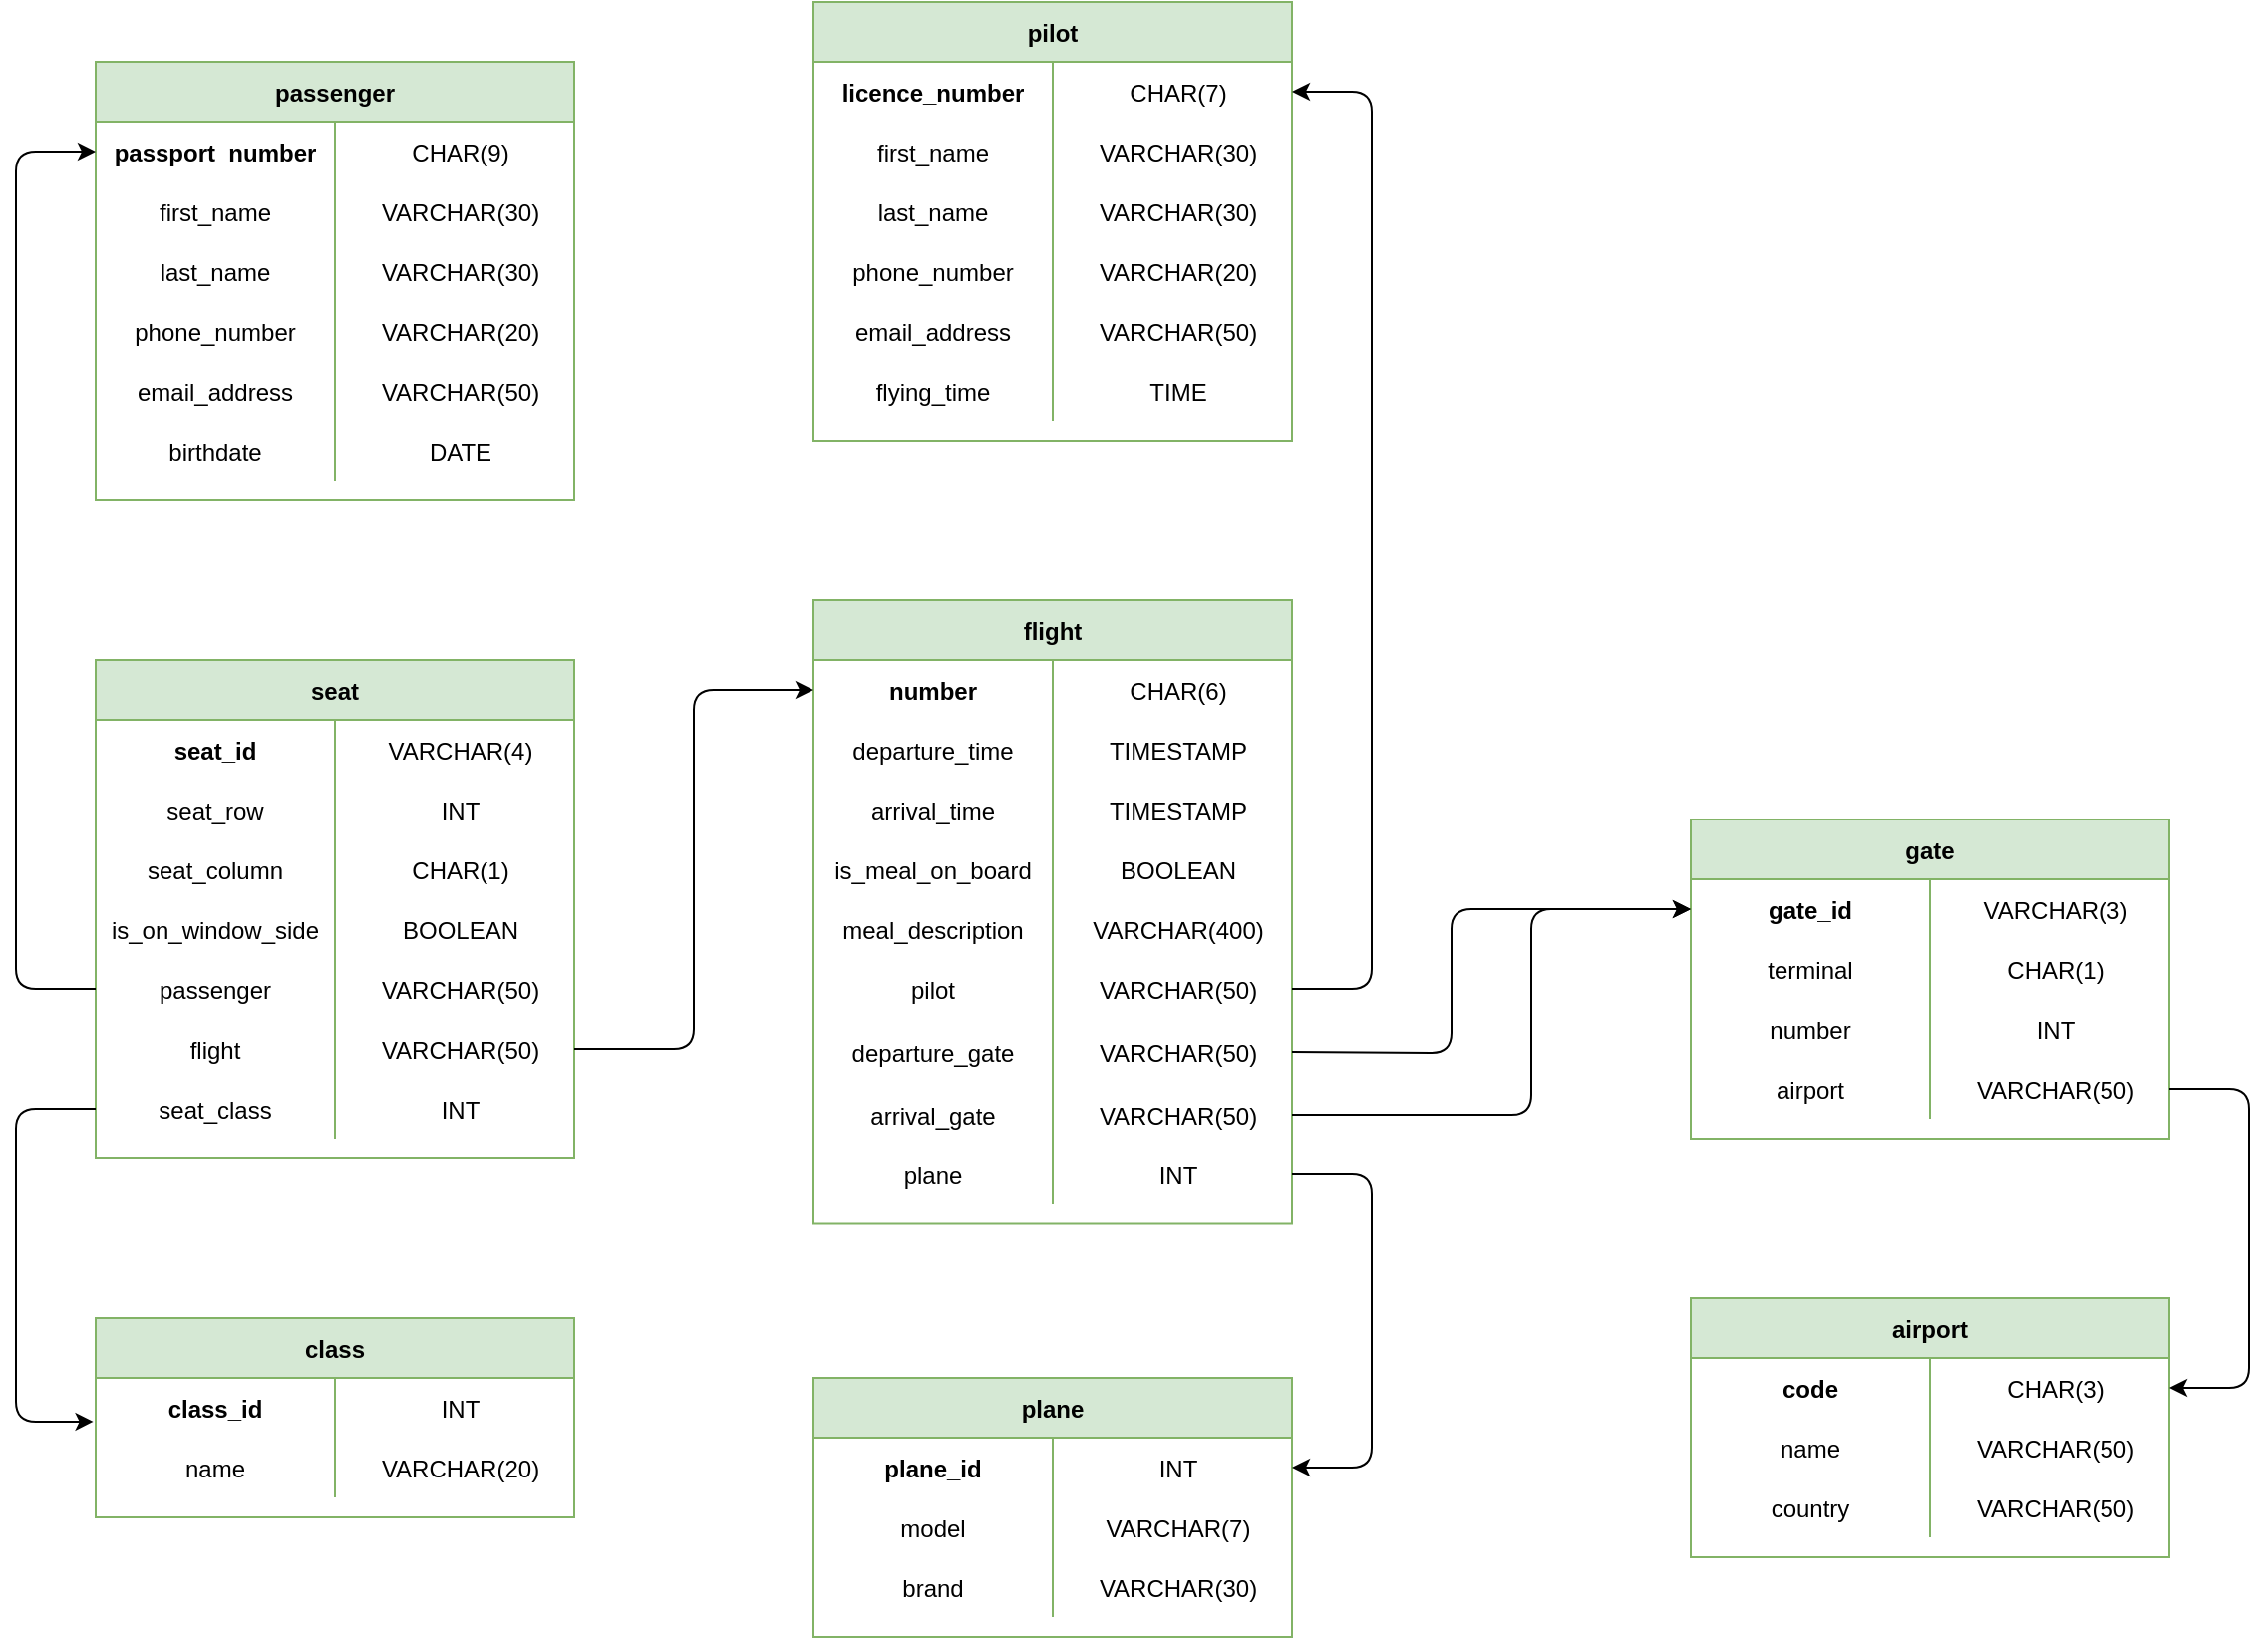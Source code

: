 <mxfile version="14.5.1" type="device"><diagram id="QAXBYkKedj2lpTIy9kNh" name="Page-1"><mxGraphModel dx="1826" dy="1305" grid="1" gridSize="10" guides="1" tooltips="1" connect="1" arrows="1" fold="1" page="0" pageScale="1" pageWidth="827" pageHeight="1169" math="0" shadow="0"><root><mxCell id="0"/><mxCell id="1" parent="0"/><mxCell id="Ek4FXAFWOjy2_xV1igV_-2" value="flight" style="shape=table;startSize=30;container=1;collapsible=1;childLayout=tableLayout;fixedRows=1;rowLines=0;fontStyle=1;align=center;resizeLast=1;fillColor=#d5e8d4;strokeColor=#82b366;" parent="1" vertex="1"><mxGeometry x="200" y="130" width="240" height="312.75" as="geometry"/></mxCell><mxCell id="Ek4FXAFWOjy2_xV1igV_-3" value="" style="shape=partialRectangle;collapsible=0;dropTarget=0;pointerEvents=0;fillColor=none;top=0;left=0;bottom=0;right=0;points=[[0,0.5],[1,0.5]];portConstraint=eastwest;align=center;" parent="Ek4FXAFWOjy2_xV1igV_-2" vertex="1"><mxGeometry y="30" width="240" height="30" as="geometry"/></mxCell><mxCell id="Ek4FXAFWOjy2_xV1igV_-4" value="number" style="shape=partialRectangle;connectable=0;fillColor=none;top=0;left=0;bottom=0;right=0;fontStyle=1;overflow=hidden;align=center;" parent="Ek4FXAFWOjy2_xV1igV_-3" vertex="1"><mxGeometry width="120" height="30" as="geometry"/></mxCell><mxCell id="Ek4FXAFWOjy2_xV1igV_-5" value="CHAR(6)" style="shape=partialRectangle;connectable=0;fillColor=none;top=0;left=0;bottom=0;right=0;align=center;spacingLeft=6;fontStyle=0;overflow=hidden;" parent="Ek4FXAFWOjy2_xV1igV_-3" vertex="1"><mxGeometry x="120" width="120" height="30" as="geometry"/></mxCell><mxCell id="Ek4FXAFWOjy2_xV1igV_-31" value="" style="shape=partialRectangle;collapsible=0;dropTarget=0;pointerEvents=0;fillColor=none;top=0;left=0;bottom=0;right=0;points=[[0,0.5],[1,0.5]];portConstraint=eastwest;align=center;" parent="Ek4FXAFWOjy2_xV1igV_-2" vertex="1"><mxGeometry y="60" width="240" height="30" as="geometry"/></mxCell><mxCell id="Ek4FXAFWOjy2_xV1igV_-32" value="departure_time" style="shape=partialRectangle;connectable=0;fillColor=none;top=0;left=0;bottom=0;right=0;fontStyle=0;overflow=hidden;align=center;" parent="Ek4FXAFWOjy2_xV1igV_-31" vertex="1"><mxGeometry width="120" height="30" as="geometry"/></mxCell><mxCell id="Ek4FXAFWOjy2_xV1igV_-33" value="TIMESTAMP" style="shape=partialRectangle;connectable=0;fillColor=none;top=0;left=0;bottom=0;right=0;align=center;spacingLeft=6;fontStyle=0;overflow=hidden;" parent="Ek4FXAFWOjy2_xV1igV_-31" vertex="1"><mxGeometry x="120" width="120" height="30" as="geometry"/></mxCell><mxCell id="Ek4FXAFWOjy2_xV1igV_-28" value="" style="shape=partialRectangle;collapsible=0;dropTarget=0;pointerEvents=0;fillColor=none;top=0;left=0;bottom=0;right=0;points=[[0,0.5],[1,0.5]];portConstraint=eastwest;align=center;" parent="Ek4FXAFWOjy2_xV1igV_-2" vertex="1"><mxGeometry y="90" width="240" height="30" as="geometry"/></mxCell><mxCell id="Ek4FXAFWOjy2_xV1igV_-29" value="arrival_time" style="shape=partialRectangle;connectable=0;fillColor=none;top=0;left=0;bottom=0;right=0;fontStyle=0;overflow=hidden;align=center;" parent="Ek4FXAFWOjy2_xV1igV_-28" vertex="1"><mxGeometry width="120" height="30" as="geometry"/></mxCell><mxCell id="Ek4FXAFWOjy2_xV1igV_-30" value="TIMESTAMP" style="shape=partialRectangle;connectable=0;fillColor=none;top=0;left=0;bottom=0;right=0;align=center;spacingLeft=6;fontStyle=0;overflow=hidden;" parent="Ek4FXAFWOjy2_xV1igV_-28" vertex="1"><mxGeometry x="120" width="120" height="30" as="geometry"/></mxCell><mxCell id="Ek4FXAFWOjy2_xV1igV_-34" value="" style="shape=partialRectangle;collapsible=0;dropTarget=0;pointerEvents=0;fillColor=none;top=0;left=0;bottom=0;right=0;points=[[0,0.5],[1,0.5]];portConstraint=eastwest;align=center;" parent="Ek4FXAFWOjy2_xV1igV_-2" vertex="1"><mxGeometry y="120" width="240" height="30" as="geometry"/></mxCell><mxCell id="Ek4FXAFWOjy2_xV1igV_-35" value="is_meal_on_board" style="shape=partialRectangle;connectable=0;fillColor=none;top=0;left=0;bottom=0;right=0;fontStyle=0;overflow=hidden;align=center;" parent="Ek4FXAFWOjy2_xV1igV_-34" vertex="1"><mxGeometry width="120" height="30" as="geometry"/></mxCell><mxCell id="Ek4FXAFWOjy2_xV1igV_-36" value="BOOLEAN" style="shape=partialRectangle;connectable=0;fillColor=none;top=0;left=0;bottom=0;right=0;align=center;spacingLeft=6;fontStyle=0;overflow=hidden;" parent="Ek4FXAFWOjy2_xV1igV_-34" vertex="1"><mxGeometry x="120" width="120" height="30" as="geometry"/></mxCell><mxCell id="Ek4FXAFWOjy2_xV1igV_-37" value="" style="shape=partialRectangle;collapsible=0;dropTarget=0;pointerEvents=0;fillColor=none;top=0;left=0;bottom=0;right=0;points=[[0,0.5],[1,0.5]];portConstraint=eastwest;align=center;" parent="Ek4FXAFWOjy2_xV1igV_-2" vertex="1"><mxGeometry y="150" width="240" height="30" as="geometry"/></mxCell><mxCell id="Ek4FXAFWOjy2_xV1igV_-38" value="meal_description" style="shape=partialRectangle;connectable=0;fillColor=none;top=0;left=0;bottom=0;right=0;fontStyle=0;overflow=hidden;align=center;" parent="Ek4FXAFWOjy2_xV1igV_-37" vertex="1"><mxGeometry width="120" height="30" as="geometry"/></mxCell><mxCell id="Ek4FXAFWOjy2_xV1igV_-39" value="VARCHAR(400)" style="shape=partialRectangle;connectable=0;fillColor=none;top=0;left=0;bottom=0;right=0;align=center;spacingLeft=6;fontStyle=0;overflow=hidden;" parent="Ek4FXAFWOjy2_xV1igV_-37" vertex="1"><mxGeometry x="120" width="120" height="30" as="geometry"/></mxCell><mxCell id="cqCTCalPRMgBTxHticZA-10" style="shape=partialRectangle;collapsible=0;dropTarget=0;pointerEvents=0;fillColor=none;top=0;left=0;bottom=0;right=0;points=[[0,0.5],[1,0.5]];portConstraint=eastwest;align=center;" parent="Ek4FXAFWOjy2_xV1igV_-2" vertex="1"><mxGeometry y="180" width="240" height="30" as="geometry"/></mxCell><mxCell id="cqCTCalPRMgBTxHticZA-11" value="pilot" style="shape=partialRectangle;connectable=0;fillColor=none;top=0;left=0;bottom=0;right=0;fontStyle=0;overflow=hidden;align=center;" parent="cqCTCalPRMgBTxHticZA-10" vertex="1"><mxGeometry width="120" height="30" as="geometry"/></mxCell><mxCell id="cqCTCalPRMgBTxHticZA-12" value="VARCHAR(50)" style="shape=partialRectangle;connectable=0;fillColor=none;top=0;left=0;bottom=0;right=0;align=center;spacingLeft=6;fontStyle=0;overflow=hidden;" parent="cqCTCalPRMgBTxHticZA-10" vertex="1"><mxGeometry x="120" width="120" height="30" as="geometry"/></mxCell><mxCell id="cqCTCalPRMgBTxHticZA-18" style="shape=partialRectangle;collapsible=0;dropTarget=0;pointerEvents=0;fillColor=none;top=0;left=0;bottom=0;right=0;points=[[0,0.5],[1,0.5]];portConstraint=eastwest;align=center;" parent="Ek4FXAFWOjy2_xV1igV_-2" vertex="1"><mxGeometry y="210" width="240" height="33" as="geometry"/></mxCell><mxCell id="cqCTCalPRMgBTxHticZA-19" value="departure_gate" style="shape=partialRectangle;connectable=0;fillColor=none;top=0;left=0;bottom=0;right=0;fontStyle=0;overflow=hidden;align=center;" parent="cqCTCalPRMgBTxHticZA-18" vertex="1"><mxGeometry width="120" height="33" as="geometry"/></mxCell><mxCell id="cqCTCalPRMgBTxHticZA-20" value="VARCHAR(50)" style="shape=partialRectangle;connectable=0;fillColor=none;top=0;left=0;bottom=0;right=0;align=center;spacingLeft=6;fontStyle=0;overflow=hidden;" parent="cqCTCalPRMgBTxHticZA-18" vertex="1"><mxGeometry x="120" width="120" height="33" as="geometry"/></mxCell><mxCell id="cqCTCalPRMgBTxHticZA-21" style="shape=partialRectangle;collapsible=0;dropTarget=0;pointerEvents=0;fillColor=none;top=0;left=0;bottom=0;right=0;points=[[0,0.5],[1,0.5]];portConstraint=eastwest;align=center;" parent="Ek4FXAFWOjy2_xV1igV_-2" vertex="1"><mxGeometry y="243" width="240" height="30" as="geometry"/></mxCell><mxCell id="cqCTCalPRMgBTxHticZA-22" value="arrival_gate" style="shape=partialRectangle;connectable=0;fillColor=none;top=0;left=0;bottom=0;right=0;fontStyle=0;overflow=hidden;align=center;" parent="cqCTCalPRMgBTxHticZA-21" vertex="1"><mxGeometry width="120" height="30" as="geometry"/></mxCell><mxCell id="cqCTCalPRMgBTxHticZA-23" value="VARCHAR(50)" style="shape=partialRectangle;connectable=0;fillColor=none;top=0;left=0;bottom=0;right=0;align=center;spacingLeft=6;fontStyle=0;overflow=hidden;" parent="cqCTCalPRMgBTxHticZA-21" vertex="1"><mxGeometry x="120" width="120" height="30" as="geometry"/></mxCell><mxCell id="cqCTCalPRMgBTxHticZA-13" style="shape=partialRectangle;collapsible=0;dropTarget=0;pointerEvents=0;fillColor=none;top=0;left=0;bottom=0;right=0;points=[[0,0.5],[1,0.5]];portConstraint=eastwest;align=center;" parent="Ek4FXAFWOjy2_xV1igV_-2" vertex="1"><mxGeometry y="273" width="240" height="30" as="geometry"/></mxCell><mxCell id="cqCTCalPRMgBTxHticZA-14" value="plane" style="shape=partialRectangle;connectable=0;fillColor=none;top=0;left=0;bottom=0;right=0;fontStyle=0;overflow=hidden;align=center;" parent="cqCTCalPRMgBTxHticZA-13" vertex="1"><mxGeometry width="120" height="30" as="geometry"/></mxCell><mxCell id="cqCTCalPRMgBTxHticZA-15" value="INT" style="shape=partialRectangle;connectable=0;fillColor=none;top=0;left=0;bottom=0;right=0;align=center;spacingLeft=6;fontStyle=0;overflow=hidden;" parent="cqCTCalPRMgBTxHticZA-13" vertex="1"><mxGeometry x="120" width="120" height="30" as="geometry"/></mxCell><mxCell id="Ek4FXAFWOjy2_xV1igV_-43" value="airport" style="shape=table;startSize=30;container=1;collapsible=1;childLayout=tableLayout;fixedRows=1;rowLines=0;fontStyle=1;align=center;resizeLast=1;fillColor=#d5e8d4;strokeColor=#82b366;" parent="1" vertex="1"><mxGeometry x="640" y="480" width="240" height="130" as="geometry"/></mxCell><mxCell id="Ek4FXAFWOjy2_xV1igV_-44" value="" style="shape=partialRectangle;collapsible=0;dropTarget=0;pointerEvents=0;fillColor=none;top=0;left=0;bottom=0;right=0;points=[[0,0.5],[1,0.5]];portConstraint=eastwest;align=center;" parent="Ek4FXAFWOjy2_xV1igV_-43" vertex="1"><mxGeometry y="30" width="240" height="30" as="geometry"/></mxCell><mxCell id="Ek4FXAFWOjy2_xV1igV_-45" value="code" style="shape=partialRectangle;connectable=0;fillColor=none;top=0;left=0;bottom=0;right=0;fontStyle=1;overflow=hidden;align=center;" parent="Ek4FXAFWOjy2_xV1igV_-44" vertex="1"><mxGeometry width="120" height="30" as="geometry"/></mxCell><mxCell id="Ek4FXAFWOjy2_xV1igV_-46" value="CHAR(3)" style="shape=partialRectangle;connectable=0;fillColor=none;top=0;left=0;bottom=0;right=0;align=center;spacingLeft=6;fontStyle=0;overflow=hidden;" parent="Ek4FXAFWOjy2_xV1igV_-44" vertex="1"><mxGeometry x="120" width="120" height="30" as="geometry"/></mxCell><mxCell id="Ek4FXAFWOjy2_xV1igV_-47" value="" style="shape=partialRectangle;collapsible=0;dropTarget=0;pointerEvents=0;fillColor=none;top=0;left=0;bottom=0;right=0;points=[[0,0.5],[1,0.5]];portConstraint=eastwest;align=center;" parent="Ek4FXAFWOjy2_xV1igV_-43" vertex="1"><mxGeometry y="60" width="240" height="30" as="geometry"/></mxCell><mxCell id="Ek4FXAFWOjy2_xV1igV_-48" value="name" style="shape=partialRectangle;connectable=0;fillColor=none;top=0;left=0;bottom=0;right=0;fontStyle=0;overflow=hidden;align=center;" parent="Ek4FXAFWOjy2_xV1igV_-47" vertex="1"><mxGeometry width="120" height="30" as="geometry"/></mxCell><mxCell id="Ek4FXAFWOjy2_xV1igV_-49" value="VARCHAR(50)" style="shape=partialRectangle;connectable=0;fillColor=none;top=0;left=0;bottom=0;right=0;align=center;spacingLeft=6;fontStyle=0;overflow=hidden;" parent="Ek4FXAFWOjy2_xV1igV_-47" vertex="1"><mxGeometry x="120" width="120" height="30" as="geometry"/></mxCell><mxCell id="Ek4FXAFWOjy2_xV1igV_-50" value="" style="shape=partialRectangle;collapsible=0;dropTarget=0;pointerEvents=0;fillColor=none;top=0;left=0;bottom=0;right=0;points=[[0,0.5],[1,0.5]];portConstraint=eastwest;align=center;" parent="Ek4FXAFWOjy2_xV1igV_-43" vertex="1"><mxGeometry y="90" width="240" height="30" as="geometry"/></mxCell><mxCell id="Ek4FXAFWOjy2_xV1igV_-51" value="country" style="shape=partialRectangle;connectable=0;fillColor=none;top=0;left=0;bottom=0;right=0;fontStyle=0;overflow=hidden;align=center;" parent="Ek4FXAFWOjy2_xV1igV_-50" vertex="1"><mxGeometry width="120" height="30" as="geometry"/></mxCell><mxCell id="Ek4FXAFWOjy2_xV1igV_-52" value="VARCHAR(50)" style="shape=partialRectangle;connectable=0;fillColor=none;top=0;left=0;bottom=0;right=0;align=center;spacingLeft=6;fontStyle=0;overflow=hidden;" parent="Ek4FXAFWOjy2_xV1igV_-50" vertex="1"><mxGeometry x="120" width="120" height="30" as="geometry"/></mxCell><mxCell id="Ek4FXAFWOjy2_xV1igV_-73" value="plane" style="shape=table;startSize=30;container=1;collapsible=1;childLayout=tableLayout;fixedRows=1;rowLines=0;fontStyle=1;align=center;resizeLast=1;fillColor=#d5e8d4;strokeColor=#82b366;" parent="1" vertex="1"><mxGeometry x="200" y="520" width="240" height="130" as="geometry"/></mxCell><mxCell id="g_zsPSvHEPy1JYaNMdrq-4" value="" style="shape=partialRectangle;collapsible=0;dropTarget=0;pointerEvents=0;fillColor=none;top=0;left=0;bottom=0;right=0;points=[[0,0.5],[1,0.5]];portConstraint=eastwest;align=center;" parent="Ek4FXAFWOjy2_xV1igV_-73" vertex="1"><mxGeometry y="30" width="240" height="30" as="geometry"/></mxCell><mxCell id="g_zsPSvHEPy1JYaNMdrq-5" value="plane_id" style="shape=partialRectangle;connectable=0;fillColor=none;top=0;left=0;bottom=0;right=0;fontStyle=1;overflow=hidden;align=center;" parent="g_zsPSvHEPy1JYaNMdrq-4" vertex="1"><mxGeometry width="120" height="30" as="geometry"/></mxCell><mxCell id="g_zsPSvHEPy1JYaNMdrq-6" value="INT" style="shape=partialRectangle;connectable=0;fillColor=none;top=0;left=0;bottom=0;right=0;align=center;spacingLeft=6;fontStyle=0;overflow=hidden;" parent="g_zsPSvHEPy1JYaNMdrq-4" vertex="1"><mxGeometry x="120" width="120" height="30" as="geometry"/></mxCell><mxCell id="Ek4FXAFWOjy2_xV1igV_-77" value="" style="shape=partialRectangle;collapsible=0;dropTarget=0;pointerEvents=0;fillColor=none;top=0;left=0;bottom=0;right=0;points=[[0,0.5],[1,0.5]];portConstraint=eastwest;align=center;" parent="Ek4FXAFWOjy2_xV1igV_-73" vertex="1"><mxGeometry y="60" width="240" height="30" as="geometry"/></mxCell><mxCell id="Ek4FXAFWOjy2_xV1igV_-78" value="model" style="shape=partialRectangle;connectable=0;fillColor=none;top=0;left=0;bottom=0;right=0;fontStyle=0;overflow=hidden;align=center;" parent="Ek4FXAFWOjy2_xV1igV_-77" vertex="1"><mxGeometry width="120" height="30" as="geometry"/></mxCell><mxCell id="Ek4FXAFWOjy2_xV1igV_-79" value="VARCHAR(7)" style="shape=partialRectangle;connectable=0;fillColor=none;top=0;left=0;bottom=0;right=0;align=center;spacingLeft=6;fontStyle=0;overflow=hidden;" parent="Ek4FXAFWOjy2_xV1igV_-77" vertex="1"><mxGeometry x="120" width="120" height="30" as="geometry"/></mxCell><mxCell id="LpMZQIv9ipjaXDBeA5yv-84" value="" style="shape=partialRectangle;collapsible=0;dropTarget=0;pointerEvents=0;fillColor=none;top=0;left=0;bottom=0;right=0;points=[[0,0.5],[1,0.5]];portConstraint=eastwest;align=center;" parent="Ek4FXAFWOjy2_xV1igV_-73" vertex="1"><mxGeometry y="90" width="240" height="30" as="geometry"/></mxCell><mxCell id="LpMZQIv9ipjaXDBeA5yv-85" value="brand" style="shape=partialRectangle;connectable=0;fillColor=none;top=0;left=0;bottom=0;right=0;fontStyle=0;overflow=hidden;align=center;" parent="LpMZQIv9ipjaXDBeA5yv-84" vertex="1"><mxGeometry width="120" height="30" as="geometry"/></mxCell><mxCell id="LpMZQIv9ipjaXDBeA5yv-86" value="VARCHAR(30)" style="shape=partialRectangle;connectable=0;fillColor=none;top=0;left=0;bottom=0;right=0;align=center;spacingLeft=6;fontStyle=0;overflow=hidden;" parent="LpMZQIv9ipjaXDBeA5yv-84" vertex="1"><mxGeometry x="120" width="120" height="30" as="geometry"/></mxCell><mxCell id="Ek4FXAFWOjy2_xV1igV_-86" value="pilot" style="shape=table;startSize=30;container=1;collapsible=1;childLayout=tableLayout;fixedRows=1;rowLines=0;fontStyle=1;align=center;resizeLast=1;fillColor=#d5e8d4;strokeColor=#82b366;" parent="1" vertex="1"><mxGeometry x="200" y="-170" width="240" height="220" as="geometry"/></mxCell><mxCell id="Ek4FXAFWOjy2_xV1igV_-87" value="" style="shape=partialRectangle;collapsible=0;dropTarget=0;pointerEvents=0;fillColor=none;top=0;left=0;bottom=0;right=0;points=[[0,0.5],[1,0.5]];portConstraint=eastwest;align=center;" parent="Ek4FXAFWOjy2_xV1igV_-86" vertex="1"><mxGeometry y="30" width="240" height="30" as="geometry"/></mxCell><mxCell id="Ek4FXAFWOjy2_xV1igV_-88" value="licence_number" style="shape=partialRectangle;connectable=0;fillColor=none;top=0;left=0;bottom=0;right=0;fontStyle=1;overflow=hidden;align=center;" parent="Ek4FXAFWOjy2_xV1igV_-87" vertex="1"><mxGeometry width="120" height="30" as="geometry"/></mxCell><mxCell id="Ek4FXAFWOjy2_xV1igV_-89" value="CHAR(7)" style="shape=partialRectangle;connectable=0;fillColor=none;top=0;left=0;bottom=0;right=0;align=center;spacingLeft=6;fontStyle=0;overflow=hidden;" parent="Ek4FXAFWOjy2_xV1igV_-87" vertex="1"><mxGeometry x="120" width="120" height="30" as="geometry"/></mxCell><mxCell id="Ek4FXAFWOjy2_xV1igV_-90" value="" style="shape=partialRectangle;collapsible=0;dropTarget=0;pointerEvents=0;fillColor=none;top=0;left=0;bottom=0;right=0;points=[[0,0.5],[1,0.5]];portConstraint=eastwest;align=center;" parent="Ek4FXAFWOjy2_xV1igV_-86" vertex="1"><mxGeometry y="60" width="240" height="30" as="geometry"/></mxCell><mxCell id="Ek4FXAFWOjy2_xV1igV_-91" value="first_name" style="shape=partialRectangle;connectable=0;fillColor=none;top=0;left=0;bottom=0;right=0;fontStyle=0;overflow=hidden;align=center;" parent="Ek4FXAFWOjy2_xV1igV_-90" vertex="1"><mxGeometry width="120" height="30" as="geometry"/></mxCell><mxCell id="Ek4FXAFWOjy2_xV1igV_-92" value="VARCHAR(30)" style="shape=partialRectangle;connectable=0;fillColor=none;top=0;left=0;bottom=0;right=0;align=center;spacingLeft=6;fontStyle=0;overflow=hidden;" parent="Ek4FXAFWOjy2_xV1igV_-90" vertex="1"><mxGeometry x="120" width="120" height="30" as="geometry"/></mxCell><mxCell id="A35u8I7YrUkMCs1-uWfw-4" value="" style="shape=partialRectangle;collapsible=0;dropTarget=0;pointerEvents=0;fillColor=none;top=0;left=0;bottom=0;right=0;points=[[0,0.5],[1,0.5]];portConstraint=eastwest;align=center;" parent="Ek4FXAFWOjy2_xV1igV_-86" vertex="1"><mxGeometry y="90" width="240" height="30" as="geometry"/></mxCell><mxCell id="A35u8I7YrUkMCs1-uWfw-5" value="last_name" style="shape=partialRectangle;connectable=0;fillColor=none;top=0;left=0;bottom=0;right=0;fontStyle=0;overflow=hidden;align=center;" parent="A35u8I7YrUkMCs1-uWfw-4" vertex="1"><mxGeometry width="120" height="30" as="geometry"/></mxCell><mxCell id="A35u8I7YrUkMCs1-uWfw-6" value="VARCHAR(30)" style="shape=partialRectangle;connectable=0;fillColor=none;top=0;left=0;bottom=0;right=0;align=center;spacingLeft=6;fontStyle=0;overflow=hidden;" parent="A35u8I7YrUkMCs1-uWfw-4" vertex="1"><mxGeometry x="120" width="120" height="30" as="geometry"/></mxCell><mxCell id="A35u8I7YrUkMCs1-uWfw-7" value="" style="shape=partialRectangle;collapsible=0;dropTarget=0;pointerEvents=0;fillColor=none;top=0;left=0;bottom=0;right=0;points=[[0,0.5],[1,0.5]];portConstraint=eastwest;align=center;" parent="Ek4FXAFWOjy2_xV1igV_-86" vertex="1"><mxGeometry y="120" width="240" height="30" as="geometry"/></mxCell><mxCell id="A35u8I7YrUkMCs1-uWfw-8" value="phone_number" style="shape=partialRectangle;connectable=0;fillColor=none;top=0;left=0;bottom=0;right=0;fontStyle=0;overflow=hidden;align=center;" parent="A35u8I7YrUkMCs1-uWfw-7" vertex="1"><mxGeometry width="120" height="30" as="geometry"/></mxCell><mxCell id="A35u8I7YrUkMCs1-uWfw-9" value="VARCHAR(20)" style="shape=partialRectangle;connectable=0;fillColor=none;top=0;left=0;bottom=0;right=0;align=center;spacingLeft=6;fontStyle=0;overflow=hidden;" parent="A35u8I7YrUkMCs1-uWfw-7" vertex="1"><mxGeometry x="120" width="120" height="30" as="geometry"/></mxCell><mxCell id="A35u8I7YrUkMCs1-uWfw-10" value="" style="shape=partialRectangle;collapsible=0;dropTarget=0;pointerEvents=0;fillColor=none;top=0;left=0;bottom=0;right=0;points=[[0,0.5],[1,0.5]];portConstraint=eastwest;align=center;" parent="Ek4FXAFWOjy2_xV1igV_-86" vertex="1"><mxGeometry y="150" width="240" height="30" as="geometry"/></mxCell><mxCell id="A35u8I7YrUkMCs1-uWfw-11" value="email_address" style="shape=partialRectangle;connectable=0;fillColor=none;top=0;left=0;bottom=0;right=0;fontStyle=0;overflow=hidden;align=center;" parent="A35u8I7YrUkMCs1-uWfw-10" vertex="1"><mxGeometry width="120" height="30" as="geometry"/></mxCell><mxCell id="A35u8I7YrUkMCs1-uWfw-12" value="VARCHAR(50)" style="shape=partialRectangle;connectable=0;fillColor=none;top=0;left=0;bottom=0;right=0;align=center;spacingLeft=6;fontStyle=0;overflow=hidden;" parent="A35u8I7YrUkMCs1-uWfw-10" vertex="1"><mxGeometry x="120" width="120" height="30" as="geometry"/></mxCell><mxCell id="Ek4FXAFWOjy2_xV1igV_-93" value="" style="shape=partialRectangle;collapsible=0;dropTarget=0;pointerEvents=0;fillColor=none;top=0;left=0;bottom=0;right=0;points=[[0,0.5],[1,0.5]];portConstraint=eastwest;align=center;" parent="Ek4FXAFWOjy2_xV1igV_-86" vertex="1"><mxGeometry y="180" width="240" height="30" as="geometry"/></mxCell><mxCell id="Ek4FXAFWOjy2_xV1igV_-94" value="flying_time" style="shape=partialRectangle;connectable=0;fillColor=none;top=0;left=0;bottom=0;right=0;fontStyle=0;overflow=hidden;align=center;" parent="Ek4FXAFWOjy2_xV1igV_-93" vertex="1"><mxGeometry width="120" height="30" as="geometry"/></mxCell><mxCell id="Ek4FXAFWOjy2_xV1igV_-95" value="TIME" style="shape=partialRectangle;connectable=0;fillColor=none;top=0;left=0;bottom=0;right=0;align=center;spacingLeft=6;fontStyle=0;overflow=hidden;" parent="Ek4FXAFWOjy2_xV1igV_-93" vertex="1"><mxGeometry x="120" width="120" height="30" as="geometry"/></mxCell><mxCell id="Ek4FXAFWOjy2_xV1igV_-99" value="seat" style="shape=table;startSize=30;container=1;collapsible=1;childLayout=tableLayout;fixedRows=1;rowLines=0;fontStyle=1;align=center;resizeLast=1;fillColor=#d5e8d4;strokeColor=#82b366;" parent="1" vertex="1"><mxGeometry x="-160" y="160" width="240" height="250" as="geometry"/></mxCell><mxCell id="g_zsPSvHEPy1JYaNMdrq-1" value="" style="shape=partialRectangle;collapsible=0;dropTarget=0;pointerEvents=0;fillColor=none;top=0;left=0;bottom=0;right=0;points=[[0,0.5],[1,0.5]];portConstraint=eastwest;align=center;" parent="Ek4FXAFWOjy2_xV1igV_-99" vertex="1"><mxGeometry y="30" width="240" height="30" as="geometry"/></mxCell><mxCell id="g_zsPSvHEPy1JYaNMdrq-2" value="seat_id" style="shape=partialRectangle;connectable=0;fillColor=none;top=0;left=0;bottom=0;right=0;fontStyle=1;overflow=hidden;align=center;" parent="g_zsPSvHEPy1JYaNMdrq-1" vertex="1"><mxGeometry width="120" height="30" as="geometry"/></mxCell><mxCell id="g_zsPSvHEPy1JYaNMdrq-3" value="VARCHAR(4)" style="shape=partialRectangle;connectable=0;fillColor=none;top=0;left=0;bottom=0;right=0;align=center;spacingLeft=6;fontStyle=0;overflow=hidden;" parent="g_zsPSvHEPy1JYaNMdrq-1" vertex="1"><mxGeometry x="120" width="120" height="30" as="geometry"/></mxCell><mxCell id="Ek4FXAFWOjy2_xV1igV_-100" value="" style="shape=partialRectangle;collapsible=0;dropTarget=0;pointerEvents=0;fillColor=none;top=0;left=0;bottom=0;right=0;points=[[0,0.5],[1,0.5]];portConstraint=eastwest;align=center;" parent="Ek4FXAFWOjy2_xV1igV_-99" vertex="1"><mxGeometry y="60" width="240" height="30" as="geometry"/></mxCell><mxCell id="Ek4FXAFWOjy2_xV1igV_-101" value="seat_row" style="shape=partialRectangle;connectable=0;fillColor=none;top=0;left=0;bottom=0;right=0;fontStyle=0;overflow=hidden;align=center;" parent="Ek4FXAFWOjy2_xV1igV_-100" vertex="1"><mxGeometry width="120" height="30" as="geometry"/></mxCell><mxCell id="Ek4FXAFWOjy2_xV1igV_-102" value="INT" style="shape=partialRectangle;connectable=0;fillColor=none;top=0;left=0;bottom=0;right=0;align=center;spacingLeft=6;fontStyle=0;overflow=hidden;" parent="Ek4FXAFWOjy2_xV1igV_-100" vertex="1"><mxGeometry x="120" width="120" height="30" as="geometry"/></mxCell><mxCell id="LpMZQIv9ipjaXDBeA5yv-1" value="" style="shape=partialRectangle;collapsible=0;dropTarget=0;pointerEvents=0;fillColor=none;top=0;left=0;bottom=0;right=0;points=[[0,0.5],[1,0.5]];portConstraint=eastwest;align=center;" parent="Ek4FXAFWOjy2_xV1igV_-99" vertex="1"><mxGeometry y="90" width="240" height="30" as="geometry"/></mxCell><mxCell id="LpMZQIv9ipjaXDBeA5yv-2" value="seat_column" style="shape=partialRectangle;connectable=0;fillColor=none;top=0;left=0;bottom=0;right=0;fontStyle=0;overflow=hidden;align=center;" parent="LpMZQIv9ipjaXDBeA5yv-1" vertex="1"><mxGeometry width="120" height="30" as="geometry"/></mxCell><mxCell id="LpMZQIv9ipjaXDBeA5yv-3" value="CHAR(1)" style="shape=partialRectangle;connectable=0;fillColor=none;top=0;left=0;bottom=0;right=0;align=center;spacingLeft=6;fontStyle=0;overflow=hidden;" parent="LpMZQIv9ipjaXDBeA5yv-1" vertex="1"><mxGeometry x="120" width="120" height="30" as="geometry"/></mxCell><mxCell id="Ek4FXAFWOjy2_xV1igV_-106" value="" style="shape=partialRectangle;collapsible=0;dropTarget=0;pointerEvents=0;fillColor=none;top=0;left=0;bottom=0;right=0;points=[[0,0.5],[1,0.5]];portConstraint=eastwest;align=center;" parent="Ek4FXAFWOjy2_xV1igV_-99" vertex="1"><mxGeometry y="120" width="240" height="30" as="geometry"/></mxCell><mxCell id="Ek4FXAFWOjy2_xV1igV_-107" value="is_on_window_side" style="shape=partialRectangle;connectable=0;fillColor=none;top=0;left=0;bottom=0;right=0;fontStyle=0;overflow=hidden;align=center;" parent="Ek4FXAFWOjy2_xV1igV_-106" vertex="1"><mxGeometry width="120" height="30" as="geometry"/></mxCell><mxCell id="Ek4FXAFWOjy2_xV1igV_-108" value="BOOLEAN" style="shape=partialRectangle;connectable=0;fillColor=none;top=0;left=0;bottom=0;right=0;align=center;spacingLeft=6;fontStyle=0;overflow=hidden;" parent="Ek4FXAFWOjy2_xV1igV_-106" vertex="1"><mxGeometry x="120" width="120" height="30" as="geometry"/></mxCell><mxCell id="cqCTCalPRMgBTxHticZA-4" style="shape=partialRectangle;collapsible=0;dropTarget=0;pointerEvents=0;fillColor=none;top=0;left=0;bottom=0;right=0;points=[[0,0.5],[1,0.5]];portConstraint=eastwest;align=center;" parent="Ek4FXAFWOjy2_xV1igV_-99" vertex="1"><mxGeometry y="150" width="240" height="30" as="geometry"/></mxCell><mxCell id="cqCTCalPRMgBTxHticZA-5" value="passenger" style="shape=partialRectangle;connectable=0;fillColor=none;top=0;left=0;bottom=0;right=0;fontStyle=0;overflow=hidden;align=center;" parent="cqCTCalPRMgBTxHticZA-4" vertex="1"><mxGeometry width="120" height="30" as="geometry"/></mxCell><mxCell id="cqCTCalPRMgBTxHticZA-6" value="VARCHAR(50)" style="shape=partialRectangle;connectable=0;fillColor=none;top=0;left=0;bottom=0;right=0;align=center;spacingLeft=6;fontStyle=0;overflow=hidden;" parent="cqCTCalPRMgBTxHticZA-4" vertex="1"><mxGeometry x="120" width="120" height="30" as="geometry"/></mxCell><mxCell id="cqCTCalPRMgBTxHticZA-7" style="shape=partialRectangle;collapsible=0;dropTarget=0;pointerEvents=0;fillColor=none;top=0;left=0;bottom=0;right=0;points=[[0,0.5],[1,0.5]];portConstraint=eastwest;align=center;" parent="Ek4FXAFWOjy2_xV1igV_-99" vertex="1"><mxGeometry y="180" width="240" height="30" as="geometry"/></mxCell><mxCell id="cqCTCalPRMgBTxHticZA-8" value="flight" style="shape=partialRectangle;connectable=0;fillColor=none;top=0;left=0;bottom=0;right=0;fontStyle=0;overflow=hidden;align=center;" parent="cqCTCalPRMgBTxHticZA-7" vertex="1"><mxGeometry width="120" height="30" as="geometry"/></mxCell><mxCell id="cqCTCalPRMgBTxHticZA-9" value="VARCHAR(50)" style="shape=partialRectangle;connectable=0;fillColor=none;top=0;left=0;bottom=0;right=0;align=center;spacingLeft=6;fontStyle=0;overflow=hidden;" parent="cqCTCalPRMgBTxHticZA-7" vertex="1"><mxGeometry x="120" width="120" height="30" as="geometry"/></mxCell><mxCell id="Ek4FXAFWOjy2_xV1igV_-103" value="" style="shape=partialRectangle;collapsible=0;dropTarget=0;pointerEvents=0;fillColor=none;top=0;left=0;bottom=0;right=0;points=[[0,0.5],[1,0.5]];portConstraint=eastwest;align=center;" parent="Ek4FXAFWOjy2_xV1igV_-99" vertex="1"><mxGeometry y="210" width="240" height="30" as="geometry"/></mxCell><mxCell id="Ek4FXAFWOjy2_xV1igV_-104" value="seat_class" style="shape=partialRectangle;connectable=0;fillColor=none;top=0;left=0;bottom=0;right=0;fontStyle=0;overflow=hidden;align=center;" parent="Ek4FXAFWOjy2_xV1igV_-103" vertex="1"><mxGeometry width="120" height="30" as="geometry"/></mxCell><mxCell id="Ek4FXAFWOjy2_xV1igV_-105" value="INT" style="shape=partialRectangle;connectable=0;fillColor=none;top=0;left=0;bottom=0;right=0;align=center;spacingLeft=6;fontStyle=0;overflow=hidden;" parent="Ek4FXAFWOjy2_xV1igV_-103" vertex="1"><mxGeometry x="120" width="120" height="30" as="geometry"/></mxCell><mxCell id="Ek4FXAFWOjy2_xV1igV_-124" value="passenger" style="shape=table;startSize=30;container=1;collapsible=1;childLayout=tableLayout;fixedRows=1;rowLines=0;fontStyle=1;align=center;resizeLast=1;fillColor=#d5e8d4;strokeColor=#82b366;" parent="1" vertex="1"><mxGeometry x="-160" y="-140" width="240" height="220" as="geometry"/></mxCell><mxCell id="Ek4FXAFWOjy2_xV1igV_-125" value="" style="shape=partialRectangle;collapsible=0;dropTarget=0;pointerEvents=0;fillColor=none;top=0;left=0;bottom=0;right=0;points=[[0,0.5],[1,0.5]];portConstraint=eastwest;align=center;" parent="Ek4FXAFWOjy2_xV1igV_-124" vertex="1"><mxGeometry y="30" width="240" height="30" as="geometry"/></mxCell><mxCell id="Ek4FXAFWOjy2_xV1igV_-126" value="passport_number" style="shape=partialRectangle;connectable=0;fillColor=none;top=0;left=0;bottom=0;right=0;fontStyle=1;overflow=hidden;align=center;" parent="Ek4FXAFWOjy2_xV1igV_-125" vertex="1"><mxGeometry width="120" height="30" as="geometry"/></mxCell><mxCell id="Ek4FXAFWOjy2_xV1igV_-127" value="CHAR(9)" style="shape=partialRectangle;connectable=0;fillColor=none;top=0;left=0;bottom=0;right=0;align=center;spacingLeft=6;fontStyle=0;overflow=hidden;" parent="Ek4FXAFWOjy2_xV1igV_-125" vertex="1"><mxGeometry x="120" width="120" height="30" as="geometry"/></mxCell><mxCell id="Ek4FXAFWOjy2_xV1igV_-128" value="" style="shape=partialRectangle;collapsible=0;dropTarget=0;pointerEvents=0;fillColor=none;top=0;left=0;bottom=0;right=0;points=[[0,0.5],[1,0.5]];portConstraint=eastwest;align=center;" parent="Ek4FXAFWOjy2_xV1igV_-124" vertex="1"><mxGeometry y="60" width="240" height="30" as="geometry"/></mxCell><mxCell id="Ek4FXAFWOjy2_xV1igV_-129" value="first_name" style="shape=partialRectangle;connectable=0;fillColor=none;top=0;left=0;bottom=0;right=0;fontStyle=0;overflow=hidden;align=center;" parent="Ek4FXAFWOjy2_xV1igV_-128" vertex="1"><mxGeometry width="120" height="30" as="geometry"/></mxCell><mxCell id="Ek4FXAFWOjy2_xV1igV_-130" value="VARCHAR(30)" style="shape=partialRectangle;connectable=0;fillColor=none;top=0;left=0;bottom=0;right=0;align=center;spacingLeft=6;fontStyle=0;overflow=hidden;" parent="Ek4FXAFWOjy2_xV1igV_-128" vertex="1"><mxGeometry x="120" width="120" height="30" as="geometry"/></mxCell><mxCell id="bk3YWnAbP7GuwqrMWdR9-1" value="" style="shape=partialRectangle;collapsible=0;dropTarget=0;pointerEvents=0;fillColor=none;top=0;left=0;bottom=0;right=0;points=[[0,0.5],[1,0.5]];portConstraint=eastwest;align=center;" parent="Ek4FXAFWOjy2_xV1igV_-124" vertex="1"><mxGeometry y="90" width="240" height="30" as="geometry"/></mxCell><mxCell id="bk3YWnAbP7GuwqrMWdR9-2" value="last_name" style="shape=partialRectangle;connectable=0;fillColor=none;top=0;left=0;bottom=0;right=0;fontStyle=0;overflow=hidden;align=center;" parent="bk3YWnAbP7GuwqrMWdR9-1" vertex="1"><mxGeometry width="120" height="30" as="geometry"/></mxCell><mxCell id="bk3YWnAbP7GuwqrMWdR9-3" value="VARCHAR(30)" style="shape=partialRectangle;connectable=0;fillColor=none;top=0;left=0;bottom=0;right=0;align=center;spacingLeft=6;fontStyle=0;overflow=hidden;" parent="bk3YWnAbP7GuwqrMWdR9-1" vertex="1"><mxGeometry x="120" width="120" height="30" as="geometry"/></mxCell><mxCell id="Ek4FXAFWOjy2_xV1igV_-131" value="" style="shape=partialRectangle;collapsible=0;dropTarget=0;pointerEvents=0;fillColor=none;top=0;left=0;bottom=0;right=0;points=[[0,0.5],[1,0.5]];portConstraint=eastwest;align=center;" parent="Ek4FXAFWOjy2_xV1igV_-124" vertex="1"><mxGeometry y="120" width="240" height="30" as="geometry"/></mxCell><mxCell id="Ek4FXAFWOjy2_xV1igV_-132" value="phone_number" style="shape=partialRectangle;connectable=0;fillColor=none;top=0;left=0;bottom=0;right=0;fontStyle=0;overflow=hidden;align=center;" parent="Ek4FXAFWOjy2_xV1igV_-131" vertex="1"><mxGeometry width="120" height="30" as="geometry"/></mxCell><mxCell id="Ek4FXAFWOjy2_xV1igV_-133" value="VARCHAR(20)" style="shape=partialRectangle;connectable=0;fillColor=none;top=0;left=0;bottom=0;right=0;align=center;spacingLeft=6;fontStyle=0;overflow=hidden;" parent="Ek4FXAFWOjy2_xV1igV_-131" vertex="1"><mxGeometry x="120" width="120" height="30" as="geometry"/></mxCell><mxCell id="Ek4FXAFWOjy2_xV1igV_-134" value="" style="shape=partialRectangle;collapsible=0;dropTarget=0;pointerEvents=0;fillColor=none;top=0;left=0;bottom=0;right=0;points=[[0,0.5],[1,0.5]];portConstraint=eastwest;align=center;" parent="Ek4FXAFWOjy2_xV1igV_-124" vertex="1"><mxGeometry y="150" width="240" height="30" as="geometry"/></mxCell><mxCell id="Ek4FXAFWOjy2_xV1igV_-135" value="email_address" style="shape=partialRectangle;connectable=0;fillColor=none;top=0;left=0;bottom=0;right=0;fontStyle=0;overflow=hidden;align=center;" parent="Ek4FXAFWOjy2_xV1igV_-134" vertex="1"><mxGeometry width="120" height="30" as="geometry"/></mxCell><mxCell id="Ek4FXAFWOjy2_xV1igV_-136" value="VARCHAR(50)" style="shape=partialRectangle;connectable=0;fillColor=none;top=0;left=0;bottom=0;right=0;align=center;spacingLeft=6;fontStyle=0;overflow=hidden;" parent="Ek4FXAFWOjy2_xV1igV_-134" vertex="1"><mxGeometry x="120" width="120" height="30" as="geometry"/></mxCell><mxCell id="Ek4FXAFWOjy2_xV1igV_-137" value="" style="shape=partialRectangle;collapsible=0;dropTarget=0;pointerEvents=0;fillColor=none;top=0;left=0;bottom=0;right=0;points=[[0,0.5],[1,0.5]];portConstraint=eastwest;align=center;" parent="Ek4FXAFWOjy2_xV1igV_-124" vertex="1"><mxGeometry y="180" width="240" height="30" as="geometry"/></mxCell><mxCell id="Ek4FXAFWOjy2_xV1igV_-138" value="birthdate" style="shape=partialRectangle;connectable=0;fillColor=none;top=0;left=0;bottom=0;right=0;fontStyle=0;overflow=hidden;align=center;" parent="Ek4FXAFWOjy2_xV1igV_-137" vertex="1"><mxGeometry width="120" height="30" as="geometry"/></mxCell><mxCell id="Ek4FXAFWOjy2_xV1igV_-139" value="DATE" style="shape=partialRectangle;connectable=0;fillColor=none;top=0;left=0;bottom=0;right=0;align=center;spacingLeft=6;fontStyle=0;overflow=hidden;" parent="Ek4FXAFWOjy2_xV1igV_-137" vertex="1"><mxGeometry x="120" width="120" height="30" as="geometry"/></mxCell><mxCell id="Ek4FXAFWOjy2_xV1igV_-141" value="" style="endArrow=classic;startArrow=none;html=1;exitX=1;exitY=0.5;exitDx=0;exitDy=0;entryX=0;entryY=0.5;entryDx=0;entryDy=0;startFill=0;align=center;" parent="1" source="cqCTCalPRMgBTxHticZA-7" target="Ek4FXAFWOjy2_xV1igV_-3" edge="1"><mxGeometry width="50" height="50" relative="1" as="geometry"><mxPoint x="410" y="280" as="sourcePoint"/><mxPoint x="460" y="230" as="targetPoint"/><Array as="points"><mxPoint x="140" y="355"/><mxPoint x="140" y="175"/></Array></mxGeometry></mxCell><mxCell id="Ek4FXAFWOjy2_xV1igV_-142" value="" style="endArrow=none;startArrow=classic;html=1;entryX=0;entryY=0.5;entryDx=0;entryDy=0;exitX=0;exitY=0.5;exitDx=0;exitDy=0;endFill=0;align=center;" parent="1" source="Ek4FXAFWOjy2_xV1igV_-125" target="cqCTCalPRMgBTxHticZA-4" edge="1"><mxGeometry width="50" height="50" relative="1" as="geometry"><mxPoint x="410" y="160" as="sourcePoint"/><mxPoint x="460" y="110" as="targetPoint"/><Array as="points"><mxPoint x="-200" y="-95"/><mxPoint x="-200" y="325"/></Array></mxGeometry></mxCell><mxCell id="Ek4FXAFWOjy2_xV1igV_-143" value="" style="endArrow=none;startArrow=classic;html=1;endFill=0;align=center;exitX=1;exitY=0.5;exitDx=0;exitDy=0;entryX=1;entryY=0.5;entryDx=0;entryDy=0;" parent="1" source="Ek4FXAFWOjy2_xV1igV_-87" target="cqCTCalPRMgBTxHticZA-10" edge="1"><mxGeometry width="50" height="50" relative="1" as="geometry"><mxPoint x="410" y="280" as="sourcePoint"/><mxPoint x="460" y="340" as="targetPoint"/><Array as="points"><mxPoint x="480" y="-125"/><mxPoint x="480" y="325"/></Array></mxGeometry></mxCell><mxCell id="cqCTCalPRMgBTxHticZA-17" value="" style="endArrow=classic;html=1;align=center;exitX=1;exitY=0.5;exitDx=0;exitDy=0;entryX=1;entryY=0.5;entryDx=0;entryDy=0;rounded=1;" parent="1" source="cqCTCalPRMgBTxHticZA-13" target="g_zsPSvHEPy1JYaNMdrq-4" edge="1"><mxGeometry width="50" height="50" relative="1" as="geometry"><mxPoint x="480" y="460" as="sourcePoint"/><mxPoint x="620" y="440" as="targetPoint"/><Array as="points"><mxPoint x="480" y="418"/><mxPoint x="480" y="565"/></Array></mxGeometry></mxCell><mxCell id="8K22rUx539efxPzXEROj-1" value="class" style="shape=table;startSize=30;container=1;collapsible=1;childLayout=tableLayout;fixedRows=1;rowLines=0;fontStyle=1;align=center;resizeLast=1;fillColor=#d5e8d4;strokeColor=#82b366;" parent="1" vertex="1"><mxGeometry x="-160" y="490" width="240" height="100" as="geometry"/></mxCell><mxCell id="8K22rUx539efxPzXEROj-2" value="" style="shape=partialRectangle;collapsible=0;dropTarget=0;pointerEvents=0;fillColor=none;top=0;left=0;bottom=0;right=0;points=[[0,0.5],[1,0.5]];portConstraint=eastwest;align=center;" parent="8K22rUx539efxPzXEROj-1" vertex="1"><mxGeometry y="30" width="240" height="30" as="geometry"/></mxCell><mxCell id="8K22rUx539efxPzXEROj-3" value="class_id" style="shape=partialRectangle;connectable=0;fillColor=none;top=0;left=0;bottom=0;right=0;fontStyle=1;overflow=hidden;align=center;" parent="8K22rUx539efxPzXEROj-2" vertex="1"><mxGeometry width="120" height="30" as="geometry"/></mxCell><mxCell id="8K22rUx539efxPzXEROj-4" value="INT" style="shape=partialRectangle;connectable=0;fillColor=none;top=0;left=0;bottom=0;right=0;align=center;spacingLeft=6;fontStyle=0;overflow=hidden;" parent="8K22rUx539efxPzXEROj-2" vertex="1"><mxGeometry x="120" width="120" height="30" as="geometry"/></mxCell><mxCell id="ZNyAeTH1sYFPK93v0NCh-1" value="" style="shape=partialRectangle;collapsible=0;dropTarget=0;pointerEvents=0;fillColor=none;top=0;left=0;bottom=0;right=0;points=[[0,0.5],[1,0.5]];portConstraint=eastwest;align=center;" parent="8K22rUx539efxPzXEROj-1" vertex="1"><mxGeometry y="60" width="240" height="30" as="geometry"/></mxCell><mxCell id="ZNyAeTH1sYFPK93v0NCh-2" value="name" style="shape=partialRectangle;connectable=0;fillColor=none;top=0;left=0;bottom=0;right=0;fontStyle=0;overflow=hidden;align=center;" parent="ZNyAeTH1sYFPK93v0NCh-1" vertex="1"><mxGeometry width="120" height="30" as="geometry"/></mxCell><mxCell id="ZNyAeTH1sYFPK93v0NCh-3" value="VARCHAR(20)" style="shape=partialRectangle;connectable=0;fillColor=none;top=0;left=0;bottom=0;right=0;align=center;spacingLeft=6;fontStyle=0;overflow=hidden;" parent="ZNyAeTH1sYFPK93v0NCh-1" vertex="1"><mxGeometry x="120" width="120" height="30" as="geometry"/></mxCell><mxCell id="8K22rUx539efxPzXEROj-17" value="" style="endArrow=classic;html=1;exitX=0;exitY=0.5;exitDx=0;exitDy=0;entryX=-0.005;entryY=0.733;entryDx=0;entryDy=0;entryPerimeter=0;align=center;" parent="1" source="Ek4FXAFWOjy2_xV1igV_-103" target="8K22rUx539efxPzXEROj-2" edge="1"><mxGeometry width="50" height="50" relative="1" as="geometry"><mxPoint x="-150" y="310" as="sourcePoint"/><mxPoint x="-190" y="370" as="targetPoint"/><Array as="points"><mxPoint x="-200" y="385"/><mxPoint x="-200" y="542"/></Array></mxGeometry></mxCell><mxCell id="LpMZQIv9ipjaXDBeA5yv-33" value="gate" style="shape=table;startSize=30;container=1;collapsible=1;childLayout=tableLayout;fixedRows=1;rowLines=0;fontStyle=1;align=center;resizeLast=1;fillColor=#d5e8d4;strokeColor=#82b366;" parent="1" vertex="1"><mxGeometry x="640" y="240" width="240" height="160" as="geometry"/></mxCell><mxCell id="g_zsPSvHEPy1JYaNMdrq-7" value="" style="shape=partialRectangle;collapsible=0;dropTarget=0;pointerEvents=0;fillColor=none;top=0;left=0;bottom=0;right=0;points=[[0,0.5],[1,0.5]];portConstraint=eastwest;align=center;" parent="LpMZQIv9ipjaXDBeA5yv-33" vertex="1"><mxGeometry y="30" width="240" height="30" as="geometry"/></mxCell><mxCell id="g_zsPSvHEPy1JYaNMdrq-8" value="gate_id" style="shape=partialRectangle;connectable=0;fillColor=none;top=0;left=0;bottom=0;right=0;fontStyle=1;overflow=hidden;align=center;" parent="g_zsPSvHEPy1JYaNMdrq-7" vertex="1"><mxGeometry width="120" height="30" as="geometry"/></mxCell><mxCell id="g_zsPSvHEPy1JYaNMdrq-9" value="VARCHAR(3)" style="shape=partialRectangle;connectable=0;fillColor=none;top=0;left=0;bottom=0;right=0;align=center;spacingLeft=6;fontStyle=0;overflow=hidden;" parent="g_zsPSvHEPy1JYaNMdrq-7" vertex="1"><mxGeometry x="120" width="120" height="30" as="geometry"/></mxCell><mxCell id="LpMZQIv9ipjaXDBeA5yv-43" value="" style="shape=partialRectangle;collapsible=0;dropTarget=0;pointerEvents=0;fillColor=none;top=0;left=0;bottom=0;right=0;points=[[0,0.5],[1,0.5]];portConstraint=eastwest;align=center;" parent="LpMZQIv9ipjaXDBeA5yv-33" vertex="1"><mxGeometry y="60" width="240" height="30" as="geometry"/></mxCell><mxCell id="LpMZQIv9ipjaXDBeA5yv-44" value="terminal" style="shape=partialRectangle;connectable=0;fillColor=none;top=0;left=0;bottom=0;right=0;fontStyle=0;overflow=hidden;align=center;" parent="LpMZQIv9ipjaXDBeA5yv-43" vertex="1"><mxGeometry width="120" height="30" as="geometry"/></mxCell><mxCell id="LpMZQIv9ipjaXDBeA5yv-45" value="CHAR(1)" style="shape=partialRectangle;connectable=0;fillColor=none;top=0;left=0;bottom=0;right=0;align=center;spacingLeft=6;fontStyle=0;overflow=hidden;" parent="LpMZQIv9ipjaXDBeA5yv-43" vertex="1"><mxGeometry x="120" width="120" height="30" as="geometry"/></mxCell><mxCell id="LpMZQIv9ipjaXDBeA5yv-40" value="" style="shape=partialRectangle;collapsible=0;dropTarget=0;pointerEvents=0;fillColor=none;top=0;left=0;bottom=0;right=0;points=[[0,0.5],[1,0.5]];portConstraint=eastwest;align=center;" parent="LpMZQIv9ipjaXDBeA5yv-33" vertex="1"><mxGeometry y="90" width="240" height="30" as="geometry"/></mxCell><mxCell id="LpMZQIv9ipjaXDBeA5yv-41" value="number" style="shape=partialRectangle;connectable=0;fillColor=none;top=0;left=0;bottom=0;right=0;fontStyle=0;overflow=hidden;align=center;" parent="LpMZQIv9ipjaXDBeA5yv-40" vertex="1"><mxGeometry width="120" height="30" as="geometry"/></mxCell><mxCell id="LpMZQIv9ipjaXDBeA5yv-42" value="INT" style="shape=partialRectangle;connectable=0;fillColor=none;top=0;left=0;bottom=0;right=0;align=center;spacingLeft=6;fontStyle=0;overflow=hidden;" parent="LpMZQIv9ipjaXDBeA5yv-40" vertex="1"><mxGeometry x="120" width="120" height="30" as="geometry"/></mxCell><mxCell id="LpMZQIv9ipjaXDBeA5yv-34" value="" style="shape=partialRectangle;collapsible=0;dropTarget=0;pointerEvents=0;fillColor=none;top=0;left=0;bottom=0;right=0;points=[[0,0.5],[1,0.5]];portConstraint=eastwest;align=center;" parent="LpMZQIv9ipjaXDBeA5yv-33" vertex="1"><mxGeometry y="120" width="240" height="30" as="geometry"/></mxCell><mxCell id="LpMZQIv9ipjaXDBeA5yv-35" value="airport" style="shape=partialRectangle;connectable=0;fillColor=none;top=0;left=0;bottom=0;right=0;fontStyle=0;overflow=hidden;align=center;labelBorderColor=none;" parent="LpMZQIv9ipjaXDBeA5yv-34" vertex="1"><mxGeometry width="120" height="30" as="geometry"/></mxCell><mxCell id="LpMZQIv9ipjaXDBeA5yv-36" value="VARCHAR(50)" style="shape=partialRectangle;connectable=0;fillColor=none;top=0;left=0;bottom=0;right=0;align=center;spacingLeft=6;fontStyle=0;overflow=hidden;" parent="LpMZQIv9ipjaXDBeA5yv-34" vertex="1"><mxGeometry x="120" width="120" height="30" as="geometry"/></mxCell><mxCell id="LpMZQIv9ipjaXDBeA5yv-75" value="" style="endArrow=classic;html=1;align=center;exitX=1;exitY=0.5;exitDx=0;exitDy=0;entryX=0;entryY=0.5;entryDx=0;entryDy=0;" parent="1" source="cqCTCalPRMgBTxHticZA-18" target="g_zsPSvHEPy1JYaNMdrq-7" edge="1"><mxGeometry width="50" height="50" relative="1" as="geometry"><mxPoint x="460" y="335" as="sourcePoint"/><mxPoint x="560" y="115" as="targetPoint"/><Array as="points"><mxPoint x="520" y="357"/><mxPoint x="520" y="285"/></Array></mxGeometry></mxCell><mxCell id="LpMZQIv9ipjaXDBeA5yv-76" value="" style="endArrow=classic;html=1;align=center;exitX=1;exitY=0.5;exitDx=0;exitDy=0;entryX=0;entryY=0.5;entryDx=0;entryDy=0;" parent="1" source="cqCTCalPRMgBTxHticZA-21" target="g_zsPSvHEPy1JYaNMdrq-7" edge="1"><mxGeometry width="50" height="50" relative="1" as="geometry"><mxPoint x="460" y="400" as="sourcePoint"/><mxPoint x="560" y="355" as="targetPoint"/><Array as="points"><mxPoint x="560" y="388"/><mxPoint x="560" y="285"/></Array></mxGeometry></mxCell><mxCell id="LpMZQIv9ipjaXDBeA5yv-78" value="" style="endArrow=classic;html=1;align=center;exitX=1;exitY=0.5;exitDx=0;exitDy=0;entryX=1;entryY=0.5;entryDx=0;entryDy=0;" parent="1" source="LpMZQIv9ipjaXDBeA5yv-34" target="Ek4FXAFWOjy2_xV1igV_-44" edge="1"><mxGeometry width="50" height="50" relative="1" as="geometry"><mxPoint x="830" y="320" as="sourcePoint"/><mxPoint x="900" y="310" as="targetPoint"/><Array as="points"><mxPoint x="920" y="375"/><mxPoint x="920" y="525"/></Array></mxGeometry></mxCell></root></mxGraphModel></diagram></mxfile>